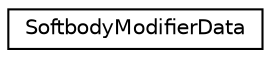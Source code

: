 digraph G
{
  edge [fontname="Helvetica",fontsize="10",labelfontname="Helvetica",labelfontsize="10"];
  node [fontname="Helvetica",fontsize="10",shape=record];
  rankdir=LR;
  Node1 [label="SoftbodyModifierData",height=0.2,width=0.4,color="black", fillcolor="white", style="filled",URL="$d0/df4/structSoftbodyModifierData.html"];
}
